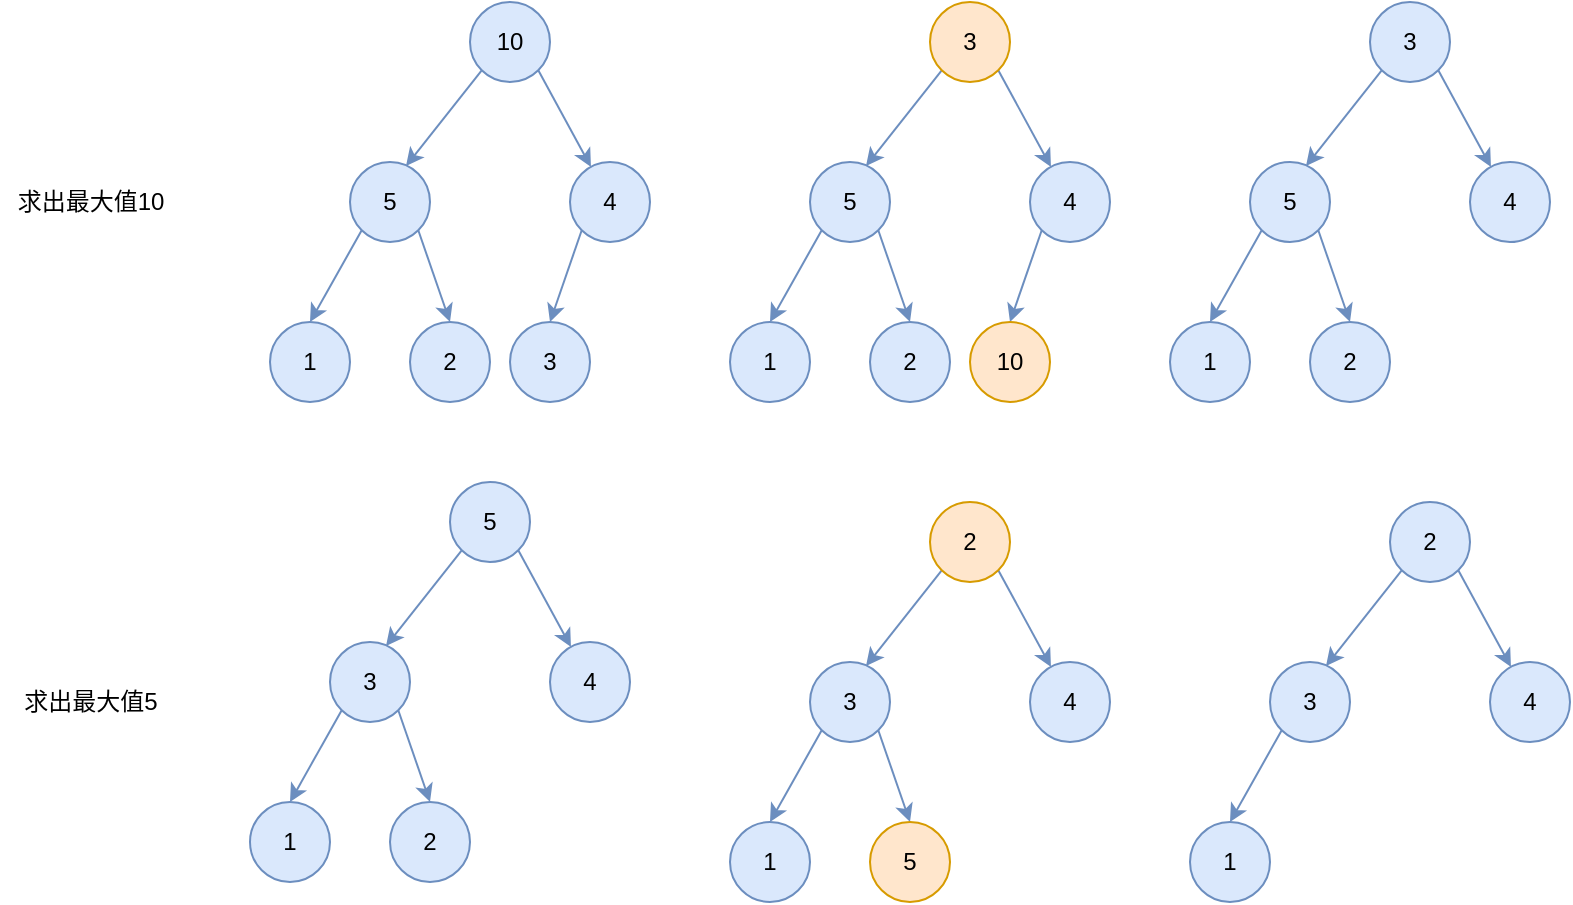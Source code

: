 <mxfile version="14.9.8" type="github">
  <diagram id="nKVX8SFMybgMvqBtlOaz" name="Page-1">
    <mxGraphModel dx="946" dy="536" grid="1" gridSize="10" guides="1" tooltips="1" connect="1" arrows="1" fold="1" page="1" pageScale="1" pageWidth="827" pageHeight="1169" math="0" shadow="0">
      <root>
        <mxCell id="0" />
        <mxCell id="1" parent="0" />
        <mxCell id="u0iD2JGVzDhUj8aNyE8c-1" style="rounded=0;orthogonalLoop=1;jettySize=auto;html=1;exitX=0;exitY=1;exitDx=0;exitDy=0;entryX=0.7;entryY=0.05;entryDx=0;entryDy=0;entryPerimeter=0;fillColor=#dae8fc;strokeColor=#6c8ebf;" edge="1" parent="1" source="u0iD2JGVzDhUj8aNyE8c-3" target="u0iD2JGVzDhUj8aNyE8c-6">
          <mxGeometry relative="1" as="geometry" />
        </mxCell>
        <mxCell id="u0iD2JGVzDhUj8aNyE8c-2" style="edgeStyle=none;rounded=0;orthogonalLoop=1;jettySize=auto;html=1;exitX=1;exitY=1;exitDx=0;exitDy=0;fillColor=#dae8fc;strokeColor=#6c8ebf;" edge="1" parent="1" source="u0iD2JGVzDhUj8aNyE8c-3" target="u0iD2JGVzDhUj8aNyE8c-8">
          <mxGeometry relative="1" as="geometry" />
        </mxCell>
        <mxCell id="u0iD2JGVzDhUj8aNyE8c-3" value="10" style="ellipse;whiteSpace=wrap;html=1;aspect=fixed;fillColor=#dae8fc;strokeColor=#6c8ebf;" vertex="1" parent="1">
          <mxGeometry x="300" y="120" width="40" height="40" as="geometry" />
        </mxCell>
        <mxCell id="u0iD2JGVzDhUj8aNyE8c-4" style="edgeStyle=none;rounded=0;orthogonalLoop=1;jettySize=auto;html=1;exitX=0;exitY=1;exitDx=0;exitDy=0;entryX=0.5;entryY=0;entryDx=0;entryDy=0;fillColor=#dae8fc;strokeColor=#6c8ebf;" edge="1" parent="1" source="u0iD2JGVzDhUj8aNyE8c-6">
          <mxGeometry relative="1" as="geometry">
            <mxPoint x="220" y="280" as="targetPoint" />
          </mxGeometry>
        </mxCell>
        <mxCell id="u0iD2JGVzDhUj8aNyE8c-5" style="edgeStyle=none;rounded=0;orthogonalLoop=1;jettySize=auto;html=1;exitX=1;exitY=1;exitDx=0;exitDy=0;entryX=0.5;entryY=0;entryDx=0;entryDy=0;fillColor=#dae8fc;strokeColor=#6c8ebf;" edge="1" parent="1" source="u0iD2JGVzDhUj8aNyE8c-6" target="u0iD2JGVzDhUj8aNyE8c-9">
          <mxGeometry relative="1" as="geometry" />
        </mxCell>
        <mxCell id="u0iD2JGVzDhUj8aNyE8c-6" value="5" style="ellipse;whiteSpace=wrap;html=1;aspect=fixed;fillColor=#dae8fc;strokeColor=#6c8ebf;" vertex="1" parent="1">
          <mxGeometry x="240" y="200" width="40" height="40" as="geometry" />
        </mxCell>
        <mxCell id="u0iD2JGVzDhUj8aNyE8c-7" style="edgeStyle=none;rounded=0;orthogonalLoop=1;jettySize=auto;html=1;exitX=0;exitY=1;exitDx=0;exitDy=0;entryX=0.5;entryY=0;entryDx=0;entryDy=0;fillColor=#dae8fc;strokeColor=#6c8ebf;" edge="1" parent="1" source="u0iD2JGVzDhUj8aNyE8c-8" target="u0iD2JGVzDhUj8aNyE8c-10">
          <mxGeometry relative="1" as="geometry" />
        </mxCell>
        <mxCell id="u0iD2JGVzDhUj8aNyE8c-8" value="4" style="ellipse;whiteSpace=wrap;html=1;aspect=fixed;fillColor=#dae8fc;strokeColor=#6c8ebf;" vertex="1" parent="1">
          <mxGeometry x="350" y="200" width="40" height="40" as="geometry" />
        </mxCell>
        <mxCell id="u0iD2JGVzDhUj8aNyE8c-9" value="2" style="ellipse;whiteSpace=wrap;html=1;aspect=fixed;fillColor=#dae8fc;strokeColor=#6c8ebf;" vertex="1" parent="1">
          <mxGeometry x="270" y="280" width="40" height="40" as="geometry" />
        </mxCell>
        <mxCell id="u0iD2JGVzDhUj8aNyE8c-10" value="3" style="ellipse;whiteSpace=wrap;html=1;aspect=fixed;fillColor=#dae8fc;strokeColor=#6c8ebf;" vertex="1" parent="1">
          <mxGeometry x="320" y="280" width="40" height="40" as="geometry" />
        </mxCell>
        <mxCell id="u0iD2JGVzDhUj8aNyE8c-11" value="1" style="ellipse;whiteSpace=wrap;html=1;aspect=fixed;fillColor=#dae8fc;strokeColor=#6c8ebf;" vertex="1" parent="1">
          <mxGeometry x="200" y="280" width="40" height="40" as="geometry" />
        </mxCell>
        <mxCell id="u0iD2JGVzDhUj8aNyE8c-12" style="rounded=0;orthogonalLoop=1;jettySize=auto;html=1;exitX=0;exitY=1;exitDx=0;exitDy=0;entryX=0.7;entryY=0.05;entryDx=0;entryDy=0;entryPerimeter=0;fillColor=#dae8fc;strokeColor=#6c8ebf;" edge="1" parent="1" source="u0iD2JGVzDhUj8aNyE8c-14" target="u0iD2JGVzDhUj8aNyE8c-17">
          <mxGeometry relative="1" as="geometry" />
        </mxCell>
        <mxCell id="u0iD2JGVzDhUj8aNyE8c-13" style="edgeStyle=none;rounded=0;orthogonalLoop=1;jettySize=auto;html=1;exitX=1;exitY=1;exitDx=0;exitDy=0;fillColor=#dae8fc;strokeColor=#6c8ebf;" edge="1" parent="1" source="u0iD2JGVzDhUj8aNyE8c-14" target="u0iD2JGVzDhUj8aNyE8c-19">
          <mxGeometry relative="1" as="geometry" />
        </mxCell>
        <mxCell id="u0iD2JGVzDhUj8aNyE8c-14" value="3" style="ellipse;whiteSpace=wrap;html=1;aspect=fixed;fillColor=#ffe6cc;strokeColor=#d79b00;" vertex="1" parent="1">
          <mxGeometry x="530" y="120" width="40" height="40" as="geometry" />
        </mxCell>
        <mxCell id="u0iD2JGVzDhUj8aNyE8c-15" style="edgeStyle=none;rounded=0;orthogonalLoop=1;jettySize=auto;html=1;exitX=0;exitY=1;exitDx=0;exitDy=0;entryX=0.5;entryY=0;entryDx=0;entryDy=0;fillColor=#dae8fc;strokeColor=#6c8ebf;" edge="1" parent="1" source="u0iD2JGVzDhUj8aNyE8c-17">
          <mxGeometry relative="1" as="geometry">
            <mxPoint x="450" y="280" as="targetPoint" />
          </mxGeometry>
        </mxCell>
        <mxCell id="u0iD2JGVzDhUj8aNyE8c-16" style="edgeStyle=none;rounded=0;orthogonalLoop=1;jettySize=auto;html=1;exitX=1;exitY=1;exitDx=0;exitDy=0;entryX=0.5;entryY=0;entryDx=0;entryDy=0;fillColor=#dae8fc;strokeColor=#6c8ebf;" edge="1" parent="1" source="u0iD2JGVzDhUj8aNyE8c-17" target="u0iD2JGVzDhUj8aNyE8c-20">
          <mxGeometry relative="1" as="geometry" />
        </mxCell>
        <mxCell id="u0iD2JGVzDhUj8aNyE8c-17" value="5" style="ellipse;whiteSpace=wrap;html=1;aspect=fixed;fillColor=#dae8fc;strokeColor=#6c8ebf;" vertex="1" parent="1">
          <mxGeometry x="470" y="200" width="40" height="40" as="geometry" />
        </mxCell>
        <mxCell id="u0iD2JGVzDhUj8aNyE8c-18" style="edgeStyle=none;rounded=0;orthogonalLoop=1;jettySize=auto;html=1;exitX=0;exitY=1;exitDx=0;exitDy=0;entryX=0.5;entryY=0;entryDx=0;entryDy=0;fillColor=#dae8fc;strokeColor=#6c8ebf;" edge="1" parent="1" source="u0iD2JGVzDhUj8aNyE8c-19" target="u0iD2JGVzDhUj8aNyE8c-21">
          <mxGeometry relative="1" as="geometry" />
        </mxCell>
        <mxCell id="u0iD2JGVzDhUj8aNyE8c-19" value="4" style="ellipse;whiteSpace=wrap;html=1;aspect=fixed;fillColor=#dae8fc;strokeColor=#6c8ebf;" vertex="1" parent="1">
          <mxGeometry x="580" y="200" width="40" height="40" as="geometry" />
        </mxCell>
        <mxCell id="u0iD2JGVzDhUj8aNyE8c-20" value="2" style="ellipse;whiteSpace=wrap;html=1;aspect=fixed;fillColor=#dae8fc;strokeColor=#6c8ebf;" vertex="1" parent="1">
          <mxGeometry x="500" y="280" width="40" height="40" as="geometry" />
        </mxCell>
        <mxCell id="u0iD2JGVzDhUj8aNyE8c-21" value="10" style="ellipse;whiteSpace=wrap;html=1;aspect=fixed;fillColor=#ffe6cc;strokeColor=#d79b00;" vertex="1" parent="1">
          <mxGeometry x="550" y="280" width="40" height="40" as="geometry" />
        </mxCell>
        <mxCell id="u0iD2JGVzDhUj8aNyE8c-22" value="1" style="ellipse;whiteSpace=wrap;html=1;aspect=fixed;fillColor=#dae8fc;strokeColor=#6c8ebf;" vertex="1" parent="1">
          <mxGeometry x="430" y="280" width="40" height="40" as="geometry" />
        </mxCell>
        <mxCell id="u0iD2JGVzDhUj8aNyE8c-23" style="rounded=0;orthogonalLoop=1;jettySize=auto;html=1;exitX=0;exitY=1;exitDx=0;exitDy=0;entryX=0.7;entryY=0.05;entryDx=0;entryDy=0;entryPerimeter=0;fillColor=#dae8fc;strokeColor=#6c8ebf;" edge="1" parent="1" source="u0iD2JGVzDhUj8aNyE8c-25" target="u0iD2JGVzDhUj8aNyE8c-28">
          <mxGeometry relative="1" as="geometry" />
        </mxCell>
        <mxCell id="u0iD2JGVzDhUj8aNyE8c-24" style="edgeStyle=none;rounded=0;orthogonalLoop=1;jettySize=auto;html=1;exitX=1;exitY=1;exitDx=0;exitDy=0;fillColor=#dae8fc;strokeColor=#6c8ebf;" edge="1" parent="1" source="u0iD2JGVzDhUj8aNyE8c-25" target="u0iD2JGVzDhUj8aNyE8c-30">
          <mxGeometry relative="1" as="geometry" />
        </mxCell>
        <mxCell id="u0iD2JGVzDhUj8aNyE8c-25" value="5" style="ellipse;whiteSpace=wrap;html=1;aspect=fixed;fillColor=#dae8fc;strokeColor=#6c8ebf;" vertex="1" parent="1">
          <mxGeometry x="290" y="360" width="40" height="40" as="geometry" />
        </mxCell>
        <mxCell id="u0iD2JGVzDhUj8aNyE8c-26" style="edgeStyle=none;rounded=0;orthogonalLoop=1;jettySize=auto;html=1;exitX=0;exitY=1;exitDx=0;exitDy=0;entryX=0.5;entryY=0;entryDx=0;entryDy=0;fillColor=#dae8fc;strokeColor=#6c8ebf;" edge="1" parent="1" source="u0iD2JGVzDhUj8aNyE8c-28">
          <mxGeometry relative="1" as="geometry">
            <mxPoint x="210" y="520" as="targetPoint" />
          </mxGeometry>
        </mxCell>
        <mxCell id="u0iD2JGVzDhUj8aNyE8c-27" style="edgeStyle=none;rounded=0;orthogonalLoop=1;jettySize=auto;html=1;exitX=1;exitY=1;exitDx=0;exitDy=0;entryX=0.5;entryY=0;entryDx=0;entryDy=0;fillColor=#dae8fc;strokeColor=#6c8ebf;" edge="1" parent="1" source="u0iD2JGVzDhUj8aNyE8c-28" target="u0iD2JGVzDhUj8aNyE8c-31">
          <mxGeometry relative="1" as="geometry" />
        </mxCell>
        <mxCell id="u0iD2JGVzDhUj8aNyE8c-28" value="3" style="ellipse;whiteSpace=wrap;html=1;aspect=fixed;fillColor=#dae8fc;strokeColor=#6c8ebf;" vertex="1" parent="1">
          <mxGeometry x="230" y="440" width="40" height="40" as="geometry" />
        </mxCell>
        <mxCell id="u0iD2JGVzDhUj8aNyE8c-30" value="4" style="ellipse;whiteSpace=wrap;html=1;aspect=fixed;fillColor=#dae8fc;strokeColor=#6c8ebf;" vertex="1" parent="1">
          <mxGeometry x="340" y="440" width="40" height="40" as="geometry" />
        </mxCell>
        <mxCell id="u0iD2JGVzDhUj8aNyE8c-31" value="2" style="ellipse;whiteSpace=wrap;html=1;aspect=fixed;fillColor=#dae8fc;strokeColor=#6c8ebf;" vertex="1" parent="1">
          <mxGeometry x="260" y="520" width="40" height="40" as="geometry" />
        </mxCell>
        <mxCell id="u0iD2JGVzDhUj8aNyE8c-33" value="1" style="ellipse;whiteSpace=wrap;html=1;aspect=fixed;fillColor=#dae8fc;strokeColor=#6c8ebf;" vertex="1" parent="1">
          <mxGeometry x="190" y="520" width="40" height="40" as="geometry" />
        </mxCell>
        <mxCell id="u0iD2JGVzDhUj8aNyE8c-34" style="rounded=0;orthogonalLoop=1;jettySize=auto;html=1;exitX=0;exitY=1;exitDx=0;exitDy=0;entryX=0.7;entryY=0.05;entryDx=0;entryDy=0;entryPerimeter=0;fillColor=#dae8fc;strokeColor=#6c8ebf;" edge="1" parent="1" source="u0iD2JGVzDhUj8aNyE8c-36" target="u0iD2JGVzDhUj8aNyE8c-39">
          <mxGeometry relative="1" as="geometry" />
        </mxCell>
        <mxCell id="u0iD2JGVzDhUj8aNyE8c-35" style="edgeStyle=none;rounded=0;orthogonalLoop=1;jettySize=auto;html=1;exitX=1;exitY=1;exitDx=0;exitDy=0;fillColor=#dae8fc;strokeColor=#6c8ebf;" edge="1" parent="1" source="u0iD2JGVzDhUj8aNyE8c-36" target="u0iD2JGVzDhUj8aNyE8c-40">
          <mxGeometry relative="1" as="geometry" />
        </mxCell>
        <mxCell id="u0iD2JGVzDhUj8aNyE8c-36" value="2" style="ellipse;whiteSpace=wrap;html=1;aspect=fixed;fillColor=#ffe6cc;strokeColor=#d79b00;" vertex="1" parent="1">
          <mxGeometry x="530" y="370" width="40" height="40" as="geometry" />
        </mxCell>
        <mxCell id="u0iD2JGVzDhUj8aNyE8c-37" style="edgeStyle=none;rounded=0;orthogonalLoop=1;jettySize=auto;html=1;exitX=0;exitY=1;exitDx=0;exitDy=0;entryX=0.5;entryY=0;entryDx=0;entryDy=0;fillColor=#dae8fc;strokeColor=#6c8ebf;" edge="1" parent="1" source="u0iD2JGVzDhUj8aNyE8c-39">
          <mxGeometry relative="1" as="geometry">
            <mxPoint x="450" y="530" as="targetPoint" />
          </mxGeometry>
        </mxCell>
        <mxCell id="u0iD2JGVzDhUj8aNyE8c-38" style="edgeStyle=none;rounded=0;orthogonalLoop=1;jettySize=auto;html=1;exitX=1;exitY=1;exitDx=0;exitDy=0;entryX=0.5;entryY=0;entryDx=0;entryDy=0;fillColor=#dae8fc;strokeColor=#6c8ebf;" edge="1" parent="1" source="u0iD2JGVzDhUj8aNyE8c-39" target="u0iD2JGVzDhUj8aNyE8c-41">
          <mxGeometry relative="1" as="geometry" />
        </mxCell>
        <mxCell id="u0iD2JGVzDhUj8aNyE8c-39" value="3" style="ellipse;whiteSpace=wrap;html=1;aspect=fixed;fillColor=#dae8fc;strokeColor=#6c8ebf;" vertex="1" parent="1">
          <mxGeometry x="470" y="450" width="40" height="40" as="geometry" />
        </mxCell>
        <mxCell id="u0iD2JGVzDhUj8aNyE8c-40" value="4" style="ellipse;whiteSpace=wrap;html=1;aspect=fixed;fillColor=#dae8fc;strokeColor=#6c8ebf;" vertex="1" parent="1">
          <mxGeometry x="580" y="450" width="40" height="40" as="geometry" />
        </mxCell>
        <mxCell id="u0iD2JGVzDhUj8aNyE8c-41" value="5" style="ellipse;whiteSpace=wrap;html=1;aspect=fixed;fillColor=#ffe6cc;strokeColor=#d79b00;" vertex="1" parent="1">
          <mxGeometry x="500" y="530" width="40" height="40" as="geometry" />
        </mxCell>
        <mxCell id="u0iD2JGVzDhUj8aNyE8c-42" value="1" style="ellipse;whiteSpace=wrap;html=1;aspect=fixed;fillColor=#dae8fc;strokeColor=#6c8ebf;" vertex="1" parent="1">
          <mxGeometry x="430" y="530" width="40" height="40" as="geometry" />
        </mxCell>
        <mxCell id="u0iD2JGVzDhUj8aNyE8c-43" style="rounded=0;orthogonalLoop=1;jettySize=auto;html=1;exitX=0;exitY=1;exitDx=0;exitDy=0;entryX=0.7;entryY=0.05;entryDx=0;entryDy=0;entryPerimeter=0;fillColor=#dae8fc;strokeColor=#6c8ebf;" edge="1" parent="1" source="u0iD2JGVzDhUj8aNyE8c-45" target="u0iD2JGVzDhUj8aNyE8c-48">
          <mxGeometry relative="1" as="geometry" />
        </mxCell>
        <mxCell id="u0iD2JGVzDhUj8aNyE8c-44" style="edgeStyle=none;rounded=0;orthogonalLoop=1;jettySize=auto;html=1;exitX=1;exitY=1;exitDx=0;exitDy=0;fillColor=#dae8fc;strokeColor=#6c8ebf;" edge="1" parent="1" source="u0iD2JGVzDhUj8aNyE8c-45" target="u0iD2JGVzDhUj8aNyE8c-50">
          <mxGeometry relative="1" as="geometry" />
        </mxCell>
        <mxCell id="u0iD2JGVzDhUj8aNyE8c-45" value="3" style="ellipse;whiteSpace=wrap;html=1;aspect=fixed;fillColor=#dae8fc;strokeColor=#6c8ebf;" vertex="1" parent="1">
          <mxGeometry x="750" y="120" width="40" height="40" as="geometry" />
        </mxCell>
        <mxCell id="u0iD2JGVzDhUj8aNyE8c-46" style="edgeStyle=none;rounded=0;orthogonalLoop=1;jettySize=auto;html=1;exitX=0;exitY=1;exitDx=0;exitDy=0;entryX=0.5;entryY=0;entryDx=0;entryDy=0;fillColor=#dae8fc;strokeColor=#6c8ebf;" edge="1" parent="1" source="u0iD2JGVzDhUj8aNyE8c-48">
          <mxGeometry relative="1" as="geometry">
            <mxPoint x="670" y="280" as="targetPoint" />
          </mxGeometry>
        </mxCell>
        <mxCell id="u0iD2JGVzDhUj8aNyE8c-47" style="edgeStyle=none;rounded=0;orthogonalLoop=1;jettySize=auto;html=1;exitX=1;exitY=1;exitDx=0;exitDy=0;entryX=0.5;entryY=0;entryDx=0;entryDy=0;fillColor=#dae8fc;strokeColor=#6c8ebf;" edge="1" parent="1" source="u0iD2JGVzDhUj8aNyE8c-48" target="u0iD2JGVzDhUj8aNyE8c-51">
          <mxGeometry relative="1" as="geometry" />
        </mxCell>
        <mxCell id="u0iD2JGVzDhUj8aNyE8c-48" value="5" style="ellipse;whiteSpace=wrap;html=1;aspect=fixed;fillColor=#dae8fc;strokeColor=#6c8ebf;" vertex="1" parent="1">
          <mxGeometry x="690" y="200" width="40" height="40" as="geometry" />
        </mxCell>
        <mxCell id="u0iD2JGVzDhUj8aNyE8c-50" value="4" style="ellipse;whiteSpace=wrap;html=1;aspect=fixed;fillColor=#dae8fc;strokeColor=#6c8ebf;" vertex="1" parent="1">
          <mxGeometry x="800" y="200" width="40" height="40" as="geometry" />
        </mxCell>
        <mxCell id="u0iD2JGVzDhUj8aNyE8c-51" value="2" style="ellipse;whiteSpace=wrap;html=1;aspect=fixed;fillColor=#dae8fc;strokeColor=#6c8ebf;" vertex="1" parent="1">
          <mxGeometry x="720" y="280" width="40" height="40" as="geometry" />
        </mxCell>
        <mxCell id="u0iD2JGVzDhUj8aNyE8c-53" value="1" style="ellipse;whiteSpace=wrap;html=1;aspect=fixed;fillColor=#dae8fc;strokeColor=#6c8ebf;" vertex="1" parent="1">
          <mxGeometry x="650" y="280" width="40" height="40" as="geometry" />
        </mxCell>
        <mxCell id="u0iD2JGVzDhUj8aNyE8c-54" style="rounded=0;orthogonalLoop=1;jettySize=auto;html=1;exitX=0;exitY=1;exitDx=0;exitDy=0;entryX=0.7;entryY=0.05;entryDx=0;entryDy=0;entryPerimeter=0;fillColor=#dae8fc;strokeColor=#6c8ebf;" edge="1" parent="1" source="u0iD2JGVzDhUj8aNyE8c-56" target="u0iD2JGVzDhUj8aNyE8c-59">
          <mxGeometry relative="1" as="geometry" />
        </mxCell>
        <mxCell id="u0iD2JGVzDhUj8aNyE8c-55" style="edgeStyle=none;rounded=0;orthogonalLoop=1;jettySize=auto;html=1;exitX=1;exitY=1;exitDx=0;exitDy=0;fillColor=#dae8fc;strokeColor=#6c8ebf;" edge="1" parent="1" source="u0iD2JGVzDhUj8aNyE8c-56" target="u0iD2JGVzDhUj8aNyE8c-60">
          <mxGeometry relative="1" as="geometry" />
        </mxCell>
        <mxCell id="u0iD2JGVzDhUj8aNyE8c-56" value="2" style="ellipse;whiteSpace=wrap;html=1;aspect=fixed;fillColor=#dae8fc;strokeColor=#6c8ebf;" vertex="1" parent="1">
          <mxGeometry x="760" y="370" width="40" height="40" as="geometry" />
        </mxCell>
        <mxCell id="u0iD2JGVzDhUj8aNyE8c-57" style="edgeStyle=none;rounded=0;orthogonalLoop=1;jettySize=auto;html=1;exitX=0;exitY=1;exitDx=0;exitDy=0;entryX=0.5;entryY=0;entryDx=0;entryDy=0;fillColor=#dae8fc;strokeColor=#6c8ebf;" edge="1" parent="1" source="u0iD2JGVzDhUj8aNyE8c-59">
          <mxGeometry relative="1" as="geometry">
            <mxPoint x="680" y="530" as="targetPoint" />
          </mxGeometry>
        </mxCell>
        <mxCell id="u0iD2JGVzDhUj8aNyE8c-59" value="3" style="ellipse;whiteSpace=wrap;html=1;aspect=fixed;fillColor=#dae8fc;strokeColor=#6c8ebf;" vertex="1" parent="1">
          <mxGeometry x="700" y="450" width="40" height="40" as="geometry" />
        </mxCell>
        <mxCell id="u0iD2JGVzDhUj8aNyE8c-60" value="4" style="ellipse;whiteSpace=wrap;html=1;aspect=fixed;fillColor=#dae8fc;strokeColor=#6c8ebf;" vertex="1" parent="1">
          <mxGeometry x="810" y="450" width="40" height="40" as="geometry" />
        </mxCell>
        <mxCell id="u0iD2JGVzDhUj8aNyE8c-62" value="1" style="ellipse;whiteSpace=wrap;html=1;aspect=fixed;fillColor=#dae8fc;strokeColor=#6c8ebf;" vertex="1" parent="1">
          <mxGeometry x="660" y="530" width="40" height="40" as="geometry" />
        </mxCell>
        <mxCell id="u0iD2JGVzDhUj8aNyE8c-63" value="求出最大值10" style="text;html=1;align=center;verticalAlign=middle;resizable=0;points=[];autosize=1;strokeColor=none;" vertex="1" parent="1">
          <mxGeometry x="65" y="210" width="90" height="20" as="geometry" />
        </mxCell>
        <mxCell id="u0iD2JGVzDhUj8aNyE8c-64" value="求出最大值5" style="text;html=1;align=center;verticalAlign=middle;resizable=0;points=[];autosize=1;strokeColor=none;" vertex="1" parent="1">
          <mxGeometry x="70" y="460" width="80" height="20" as="geometry" />
        </mxCell>
      </root>
    </mxGraphModel>
  </diagram>
</mxfile>
